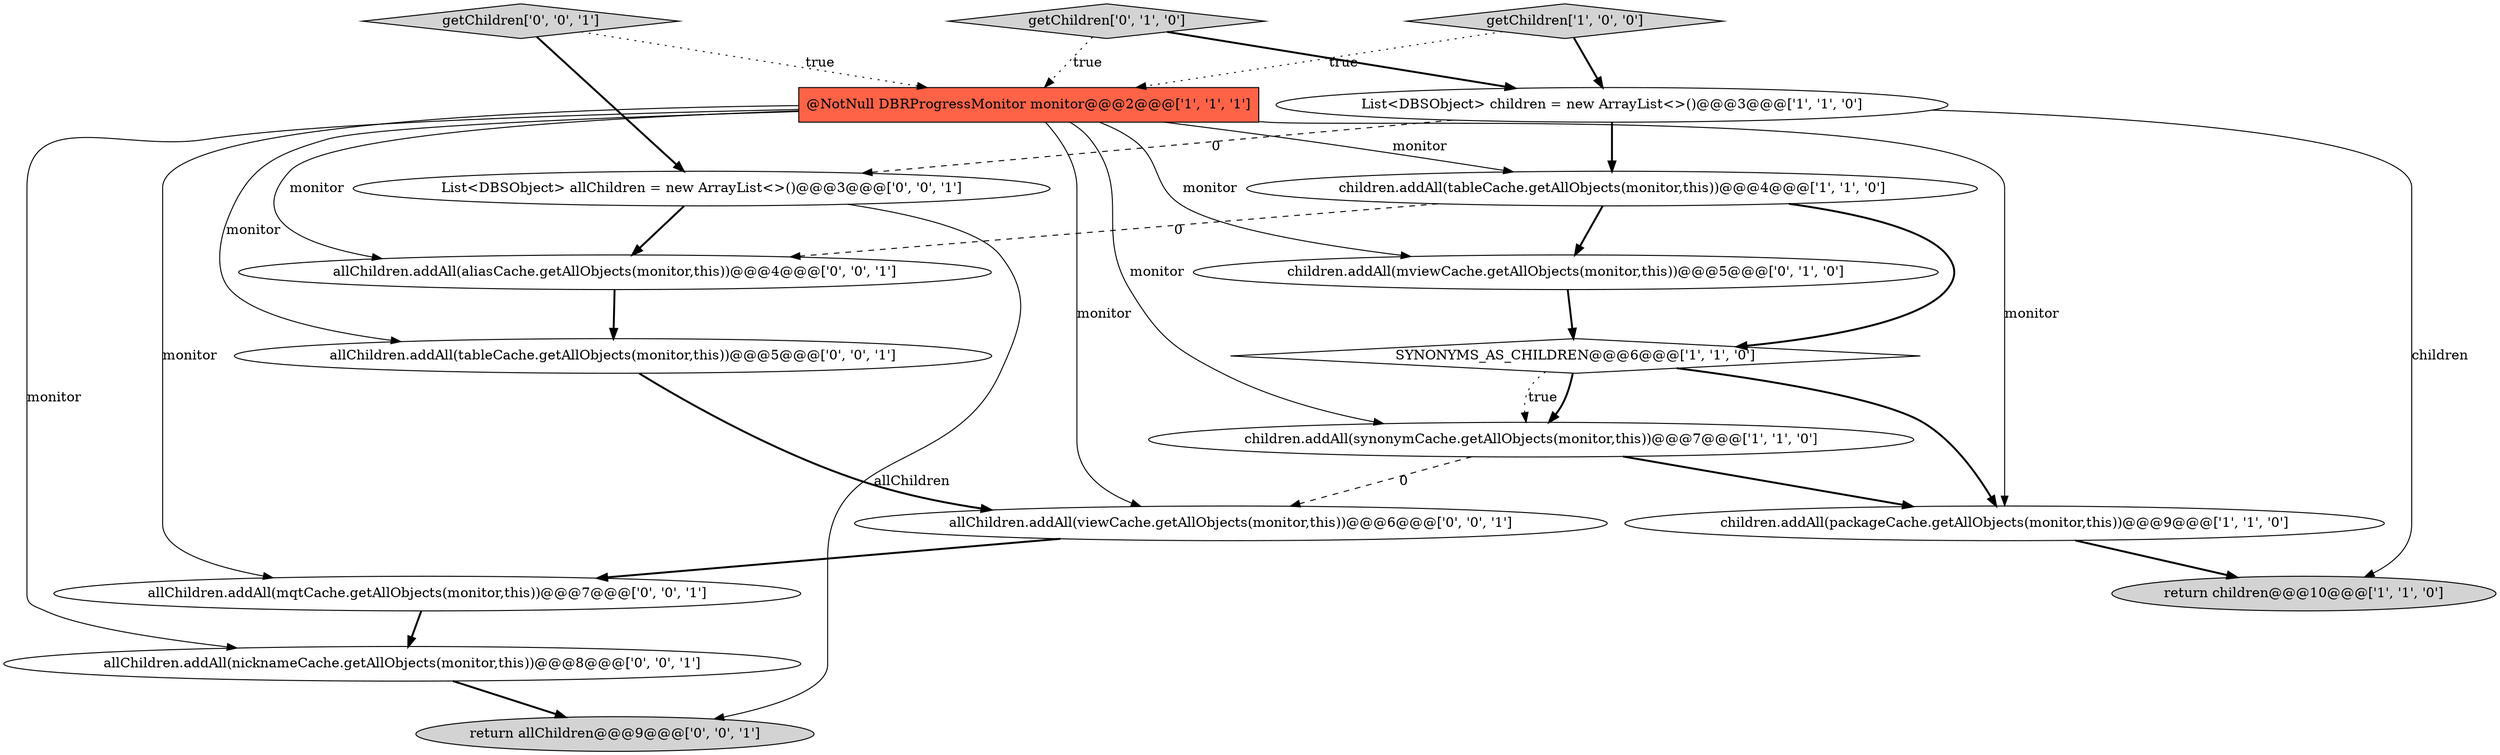 digraph {
14 [style = filled, label = "List<DBSObject> allChildren = new ArrayList<>()@@@3@@@['0', '0', '1']", fillcolor = white, shape = ellipse image = "AAA0AAABBB3BBB"];
1 [style = filled, label = "children.addAll(tableCache.getAllObjects(monitor,this))@@@4@@@['1', '1', '0']", fillcolor = white, shape = ellipse image = "AAA0AAABBB1BBB"];
0 [style = filled, label = "children.addAll(synonymCache.getAllObjects(monitor,this))@@@7@@@['1', '1', '0']", fillcolor = white, shape = ellipse image = "AAA0AAABBB1BBB"];
8 [style = filled, label = "children.addAll(mviewCache.getAllObjects(monitor,this))@@@5@@@['0', '1', '0']", fillcolor = white, shape = ellipse image = "AAA1AAABBB2BBB"];
12 [style = filled, label = "allChildren.addAll(viewCache.getAllObjects(monitor,this))@@@6@@@['0', '0', '1']", fillcolor = white, shape = ellipse image = "AAA0AAABBB3BBB"];
5 [style = filled, label = "return children@@@10@@@['1', '1', '0']", fillcolor = lightgray, shape = ellipse image = "AAA0AAABBB1BBB"];
16 [style = filled, label = "allChildren.addAll(mqtCache.getAllObjects(monitor,this))@@@7@@@['0', '0', '1']", fillcolor = white, shape = ellipse image = "AAA0AAABBB3BBB"];
3 [style = filled, label = "@NotNull DBRProgressMonitor monitor@@@2@@@['1', '1', '1']", fillcolor = tomato, shape = box image = "AAA0AAABBB1BBB"];
4 [style = filled, label = "children.addAll(packageCache.getAllObjects(monitor,this))@@@9@@@['1', '1', '0']", fillcolor = white, shape = ellipse image = "AAA0AAABBB1BBB"];
10 [style = filled, label = "allChildren.addAll(tableCache.getAllObjects(monitor,this))@@@5@@@['0', '0', '1']", fillcolor = white, shape = ellipse image = "AAA0AAABBB3BBB"];
15 [style = filled, label = "return allChildren@@@9@@@['0', '0', '1']", fillcolor = lightgray, shape = ellipse image = "AAA0AAABBB3BBB"];
2 [style = filled, label = "SYNONYMS_AS_CHILDREN@@@6@@@['1', '1', '0']", fillcolor = white, shape = diamond image = "AAA0AAABBB1BBB"];
13 [style = filled, label = "allChildren.addAll(nicknameCache.getAllObjects(monitor,this))@@@8@@@['0', '0', '1']", fillcolor = white, shape = ellipse image = "AAA0AAABBB3BBB"];
17 [style = filled, label = "getChildren['0', '0', '1']", fillcolor = lightgray, shape = diamond image = "AAA0AAABBB3BBB"];
7 [style = filled, label = "getChildren['1', '0', '0']", fillcolor = lightgray, shape = diamond image = "AAA0AAABBB1BBB"];
9 [style = filled, label = "getChildren['0', '1', '0']", fillcolor = lightgray, shape = diamond image = "AAA0AAABBB2BBB"];
6 [style = filled, label = "List<DBSObject> children = new ArrayList<>()@@@3@@@['1', '1', '0']", fillcolor = white, shape = ellipse image = "AAA0AAABBB1BBB"];
11 [style = filled, label = "allChildren.addAll(aliasCache.getAllObjects(monitor,this))@@@4@@@['0', '0', '1']", fillcolor = white, shape = ellipse image = "AAA0AAABBB3BBB"];
3->0 [style = solid, label="monitor"];
13->15 [style = bold, label=""];
0->4 [style = bold, label=""];
2->4 [style = bold, label=""];
1->11 [style = dashed, label="0"];
3->16 [style = solid, label="monitor"];
6->14 [style = dashed, label="0"];
4->5 [style = bold, label=""];
1->8 [style = bold, label=""];
7->6 [style = bold, label=""];
3->1 [style = solid, label="monitor"];
3->8 [style = solid, label="monitor"];
17->14 [style = bold, label=""];
3->11 [style = solid, label="monitor"];
14->11 [style = bold, label=""];
16->13 [style = bold, label=""];
3->4 [style = solid, label="monitor"];
9->6 [style = bold, label=""];
10->12 [style = bold, label=""];
12->16 [style = bold, label=""];
3->13 [style = solid, label="monitor"];
8->2 [style = bold, label=""];
11->10 [style = bold, label=""];
6->5 [style = solid, label="children"];
3->12 [style = solid, label="monitor"];
14->15 [style = solid, label="allChildren"];
9->3 [style = dotted, label="true"];
2->0 [style = bold, label=""];
2->0 [style = dotted, label="true"];
17->3 [style = dotted, label="true"];
6->1 [style = bold, label=""];
1->2 [style = bold, label=""];
3->10 [style = solid, label="monitor"];
7->3 [style = dotted, label="true"];
0->12 [style = dashed, label="0"];
}
